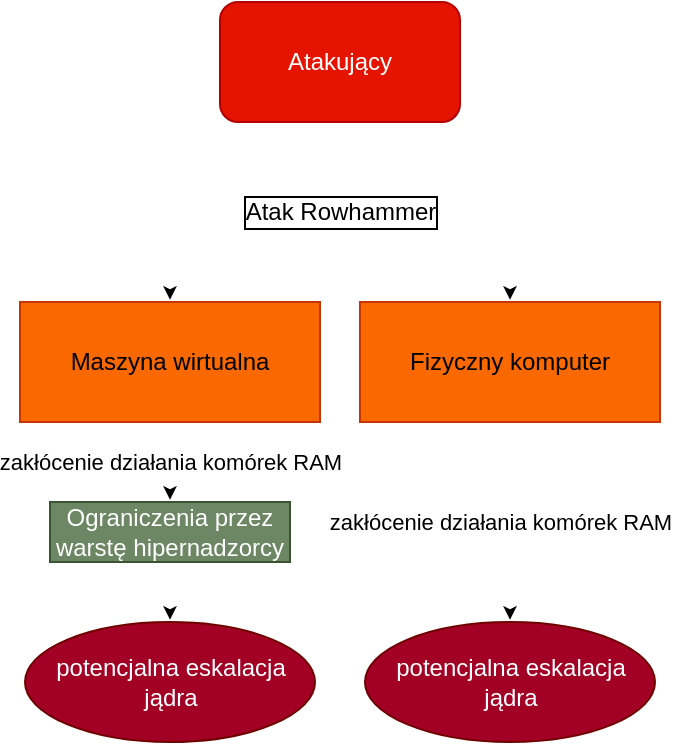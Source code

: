 <mxfile version="28.2.1">
  <diagram name="Page-1" id="HHoPOvi5-fTRaKgphjrS">
    <mxGraphModel dx="867" dy="647" grid="1" gridSize="10" guides="1" tooltips="1" connect="1" arrows="1" fold="1" page="1" pageScale="1" pageWidth="850" pageHeight="1100" math="0" shadow="0">
      <root>
        <mxCell id="0" />
        <mxCell id="1" parent="0" />
        <mxCell id="zY-tMj56ANNCXmde_FCD-18" style="edgeStyle=orthogonalEdgeStyle;rounded=0;orthogonalLoop=1;jettySize=auto;html=1;exitX=0.25;exitY=1;exitDx=0;exitDy=0;strokeColor=light-dark(default, #400000);" edge="1" parent="1" source="VyvOBXi4zYoO4qcPIi6Q-1" target="zY-tMj56ANNCXmde_FCD-16">
          <mxGeometry relative="1" as="geometry" />
        </mxCell>
        <mxCell id="zY-tMj56ANNCXmde_FCD-19" style="edgeStyle=orthogonalEdgeStyle;rounded=0;orthogonalLoop=1;jettySize=auto;html=1;exitX=0.75;exitY=1;exitDx=0;exitDy=0;entryX=0.5;entryY=0;entryDx=0;entryDy=0;strokeColor=light-dark(default, #400000);" edge="1" parent="1" source="VyvOBXi4zYoO4qcPIi6Q-1" target="zY-tMj56ANNCXmde_FCD-17">
          <mxGeometry relative="1" as="geometry" />
        </mxCell>
        <mxCell id="VyvOBXi4zYoO4qcPIi6Q-1" value="Atakujący" style="rounded=1;whiteSpace=wrap;html=1;fillColor=#e51400;fontColor=#ffffff;strokeColor=#B20000;" parent="1" vertex="1">
          <mxGeometry x="130" y="130" width="120" height="60" as="geometry" />
        </mxCell>
        <mxCell id="zY-tMj56ANNCXmde_FCD-26" style="edgeStyle=orthogonalEdgeStyle;rounded=0;orthogonalLoop=1;jettySize=auto;html=1;entryX=0.5;entryY=0;entryDx=0;entryDy=0;strokeColor=light-dark(default, #400000);" edge="1" parent="1" source="zY-tMj56ANNCXmde_FCD-16" target="zY-tMj56ANNCXmde_FCD-25">
          <mxGeometry relative="1" as="geometry" />
        </mxCell>
        <mxCell id="zY-tMj56ANNCXmde_FCD-28" value="zakłócenie działania komórek RAM" style="edgeLabel;html=1;align=center;verticalAlign=middle;resizable=0;points=[];" vertex="1" connectable="0" parent="zY-tMj56ANNCXmde_FCD-26">
          <mxGeometry x="-0.618" y="2" relative="1" as="geometry">
            <mxPoint x="-2" y="12" as="offset" />
          </mxGeometry>
        </mxCell>
        <mxCell id="zY-tMj56ANNCXmde_FCD-16" value="Maszyna wirtualna" style="rounded=0;whiteSpace=wrap;html=1;fillColor=#fa6800;fontColor=#000000;strokeColor=#C73500;" vertex="1" parent="1">
          <mxGeometry x="30" y="280" width="150" height="60" as="geometry" />
        </mxCell>
        <mxCell id="zY-tMj56ANNCXmde_FCD-30" style="edgeStyle=orthogonalEdgeStyle;rounded=0;orthogonalLoop=1;jettySize=auto;html=1;entryX=0.5;entryY=0;entryDx=0;entryDy=0;strokeColor=light-dark(default, #400000);" edge="1" parent="1" source="zY-tMj56ANNCXmde_FCD-17" target="zY-tMj56ANNCXmde_FCD-23">
          <mxGeometry relative="1" as="geometry" />
        </mxCell>
        <mxCell id="zY-tMj56ANNCXmde_FCD-17" value="Fizyczny komputer" style="rounded=0;whiteSpace=wrap;html=1;fillColor=#fa6800;fontColor=#000000;strokeColor=#C73500;" vertex="1" parent="1">
          <mxGeometry x="200" y="280" width="150" height="60" as="geometry" />
        </mxCell>
        <mxCell id="zY-tMj56ANNCXmde_FCD-21" value="&lt;div&gt;Atak Rowhammer&lt;/div&gt;" style="text;html=1;align=center;verticalAlign=middle;resizable=0;points=[];autosize=1;strokeColor=none;fillColor=none;labelBackgroundColor=default;labelBorderColor=light-dark(#000000,#000000);" vertex="1" parent="1">
          <mxGeometry x="130" y="220" width="120" height="30" as="geometry" />
        </mxCell>
        <mxCell id="zY-tMj56ANNCXmde_FCD-22" value="potencjalna eskalacja jądra" style="ellipse;whiteSpace=wrap;html=1;fillColor=#a20025;fontColor=#ffffff;strokeColor=#6F0000;" vertex="1" parent="1">
          <mxGeometry x="32.5" y="440" width="145" height="60" as="geometry" />
        </mxCell>
        <mxCell id="zY-tMj56ANNCXmde_FCD-23" value="potencjalna eskalacja jądra" style="ellipse;whiteSpace=wrap;html=1;fillColor=#a20025;fontColor=#ffffff;strokeColor=#6F0000;" vertex="1" parent="1">
          <mxGeometry x="202.5" y="440" width="145" height="60" as="geometry" />
        </mxCell>
        <mxCell id="zY-tMj56ANNCXmde_FCD-27" style="edgeStyle=orthogonalEdgeStyle;rounded=0;orthogonalLoop=1;jettySize=auto;html=1;entryX=0.5;entryY=0;entryDx=0;entryDy=0;strokeColor=light-dark(default, #400000);" edge="1" parent="1" source="zY-tMj56ANNCXmde_FCD-25" target="zY-tMj56ANNCXmde_FCD-22">
          <mxGeometry relative="1" as="geometry" />
        </mxCell>
        <mxCell id="zY-tMj56ANNCXmde_FCD-25" value="Ograniczenia przez warstę hipernadzorcy" style="rounded=0;whiteSpace=wrap;html=1;fillColor=#6d8764;fontColor=#ffffff;strokeColor=#3A5431;" vertex="1" parent="1">
          <mxGeometry x="45" y="380" width="120" height="30" as="geometry" />
        </mxCell>
        <mxCell id="zY-tMj56ANNCXmde_FCD-31" value="zakłócenie działania komórek RAM" style="edgeLabel;html=1;align=center;verticalAlign=middle;resizable=0;points=[];" vertex="1" connectable="0" parent="1">
          <mxGeometry x="270" y="390" as="geometry" />
        </mxCell>
      </root>
    </mxGraphModel>
  </diagram>
</mxfile>
